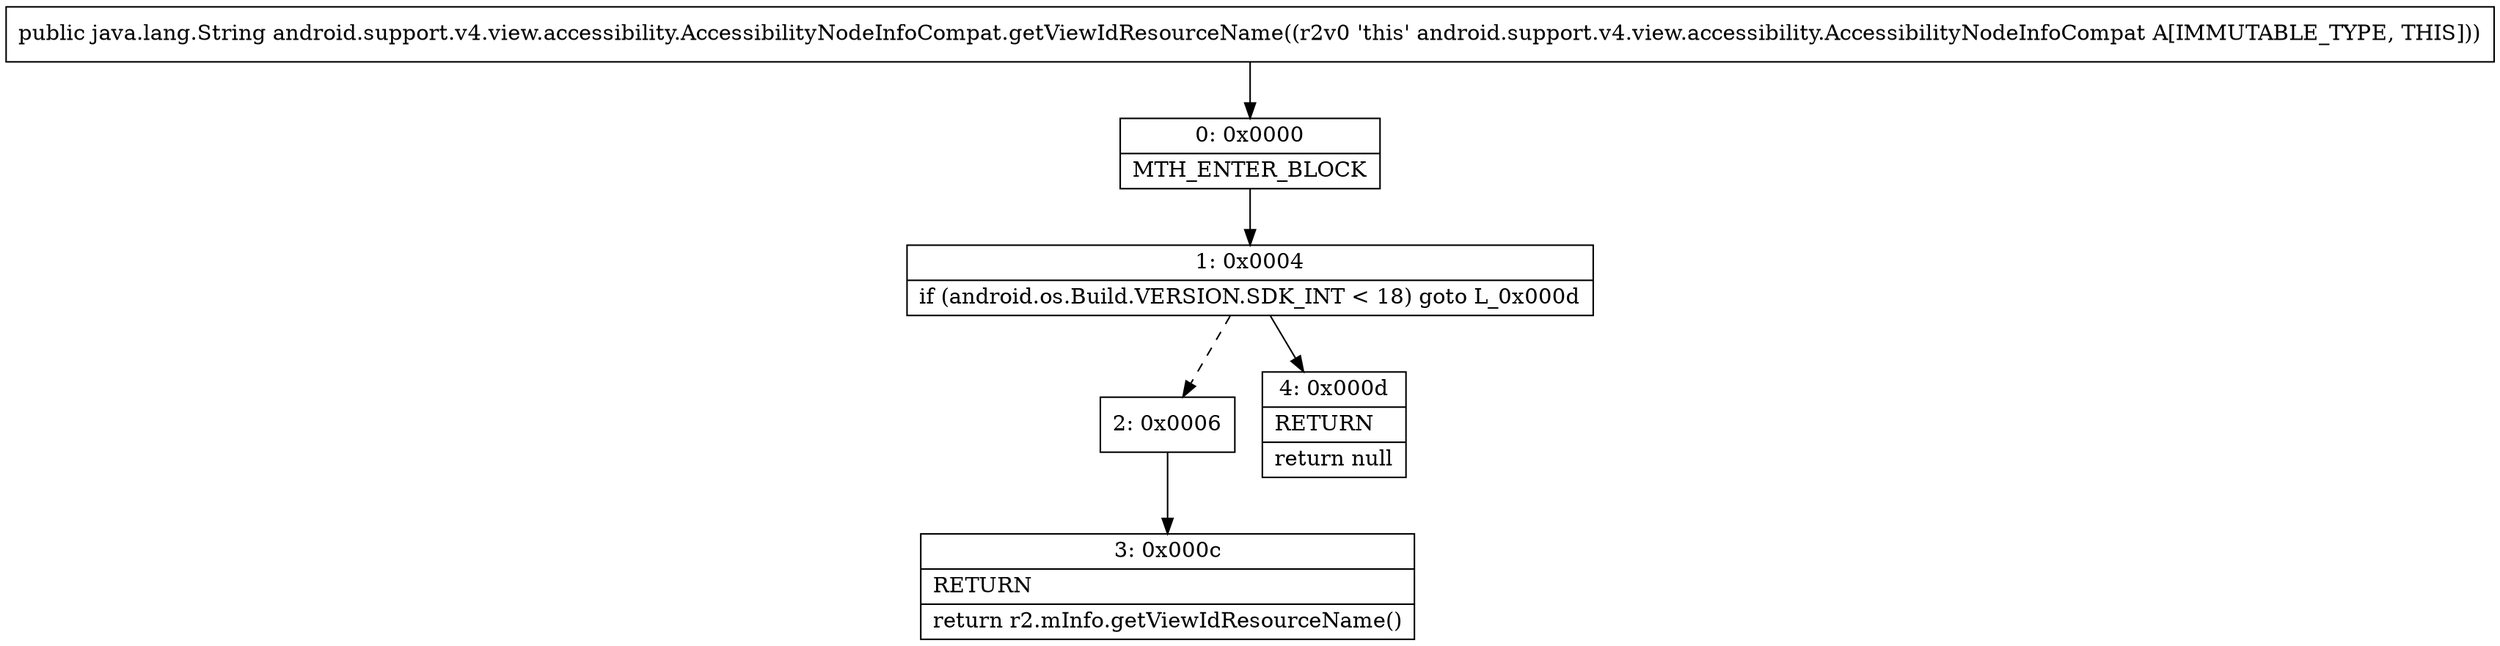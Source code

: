 digraph "CFG forandroid.support.v4.view.accessibility.AccessibilityNodeInfoCompat.getViewIdResourceName()Ljava\/lang\/String;" {
Node_0 [shape=record,label="{0\:\ 0x0000|MTH_ENTER_BLOCK\l}"];
Node_1 [shape=record,label="{1\:\ 0x0004|if (android.os.Build.VERSION.SDK_INT \< 18) goto L_0x000d\l}"];
Node_2 [shape=record,label="{2\:\ 0x0006}"];
Node_3 [shape=record,label="{3\:\ 0x000c|RETURN\l|return r2.mInfo.getViewIdResourceName()\l}"];
Node_4 [shape=record,label="{4\:\ 0x000d|RETURN\l|return null\l}"];
MethodNode[shape=record,label="{public java.lang.String android.support.v4.view.accessibility.AccessibilityNodeInfoCompat.getViewIdResourceName((r2v0 'this' android.support.v4.view.accessibility.AccessibilityNodeInfoCompat A[IMMUTABLE_TYPE, THIS])) }"];
MethodNode -> Node_0;
Node_0 -> Node_1;
Node_1 -> Node_2[style=dashed];
Node_1 -> Node_4;
Node_2 -> Node_3;
}

